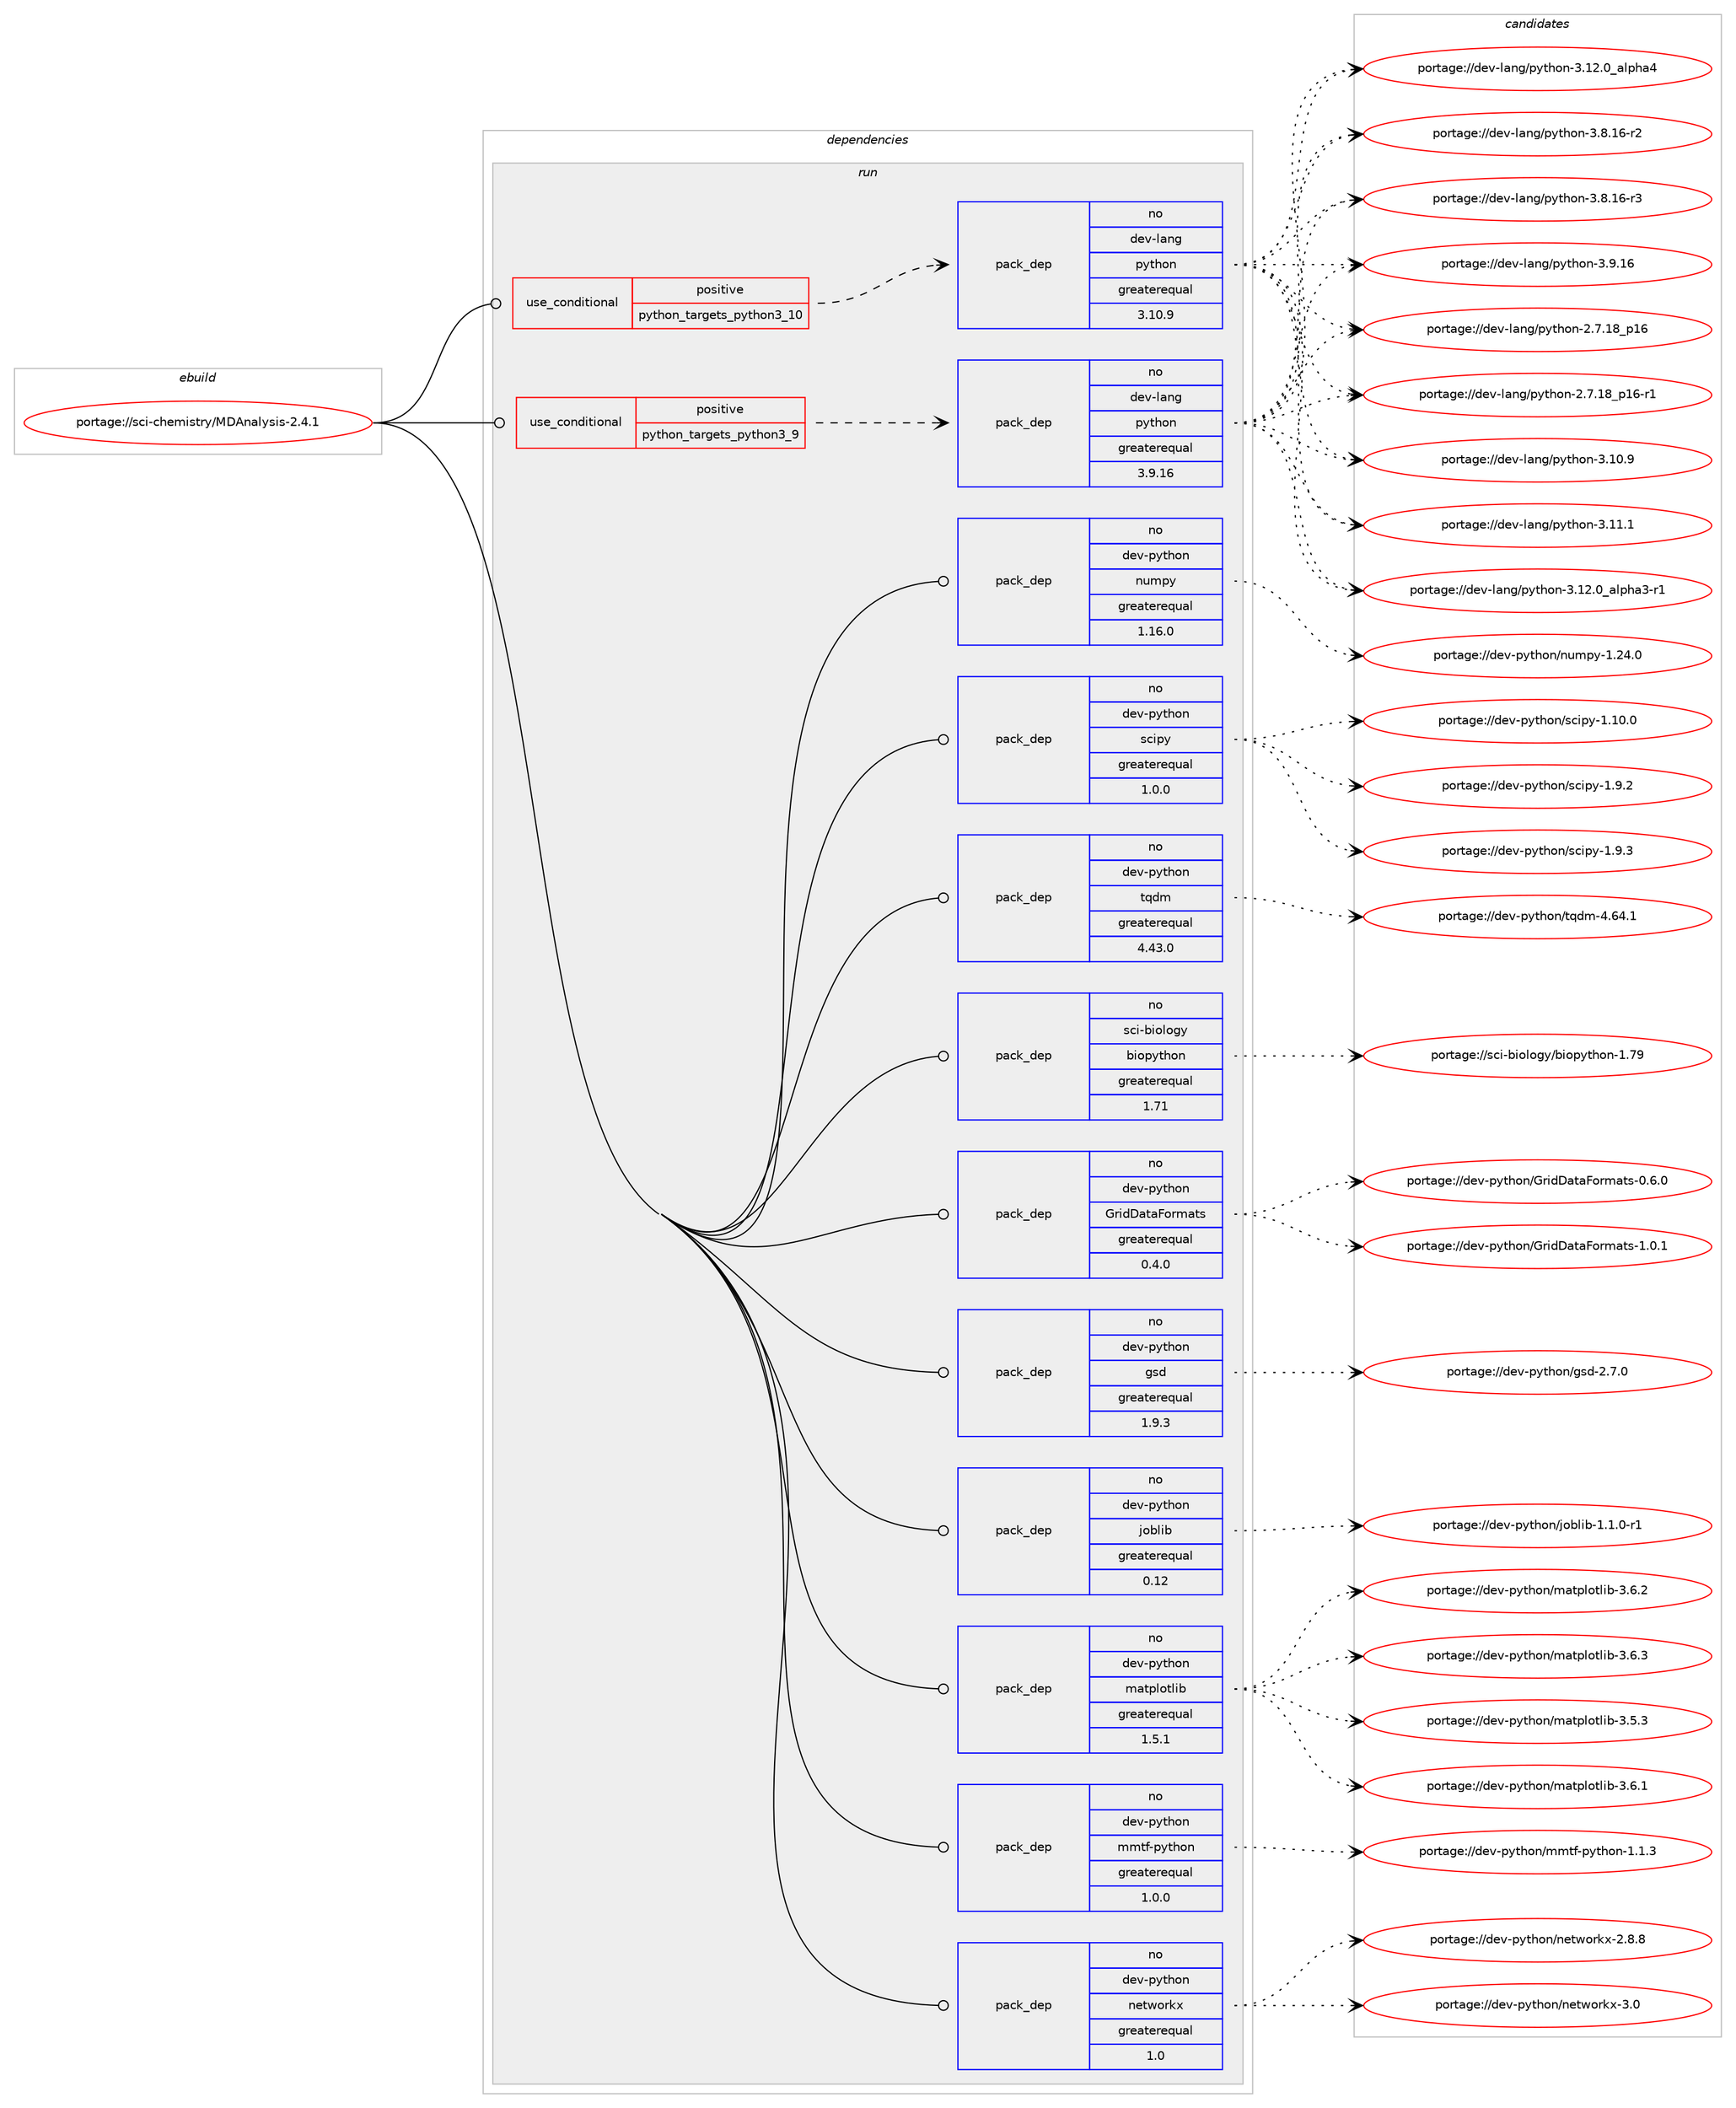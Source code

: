 digraph prolog {

# *************
# Graph options
# *************

newrank=true;
concentrate=true;
compound=true;
graph [rankdir=LR,fontname=Helvetica,fontsize=10,ranksep=1.5];#, ranksep=2.5, nodesep=0.2];
edge  [arrowhead=vee];
node  [fontname=Helvetica,fontsize=10];

# **********
# The ebuild
# **********

subgraph cluster_leftcol {
color=gray;
rank=same;
label=<<i>ebuild</i>>;
id [label="portage://sci-chemistry/MDAnalysis-2.4.1", color=red, width=4, href="../sci-chemistry/MDAnalysis-2.4.1.svg"];
}

# ****************
# The dependencies
# ****************

subgraph cluster_midcol {
color=gray;
label=<<i>dependencies</i>>;
subgraph cluster_compile {
fillcolor="#eeeeee";
style=filled;
label=<<i>compile</i>>;
}
subgraph cluster_compileandrun {
fillcolor="#eeeeee";
style=filled;
label=<<i>compile and run</i>>;
}
subgraph cluster_run {
fillcolor="#eeeeee";
style=filled;
label=<<i>run</i>>;
subgraph cond935 {
dependency1447 [label=<<TABLE BORDER="0" CELLBORDER="1" CELLSPACING="0" CELLPADDING="4"><TR><TD ROWSPAN="3" CELLPADDING="10">use_conditional</TD></TR><TR><TD>positive</TD></TR><TR><TD>python_targets_python3_10</TD></TR></TABLE>>, shape=none, color=red];
subgraph pack498 {
dependency1448 [label=<<TABLE BORDER="0" CELLBORDER="1" CELLSPACING="0" CELLPADDING="4" WIDTH="220"><TR><TD ROWSPAN="6" CELLPADDING="30">pack_dep</TD></TR><TR><TD WIDTH="110">no</TD></TR><TR><TD>dev-lang</TD></TR><TR><TD>python</TD></TR><TR><TD>greaterequal</TD></TR><TR><TD>3.10.9</TD></TR></TABLE>>, shape=none, color=blue];
}
dependency1447:e -> dependency1448:w [weight=20,style="dashed",arrowhead="vee"];
}
id:e -> dependency1447:w [weight=20,style="solid",arrowhead="odot"];
subgraph cond936 {
dependency1449 [label=<<TABLE BORDER="0" CELLBORDER="1" CELLSPACING="0" CELLPADDING="4"><TR><TD ROWSPAN="3" CELLPADDING="10">use_conditional</TD></TR><TR><TD>positive</TD></TR><TR><TD>python_targets_python3_9</TD></TR></TABLE>>, shape=none, color=red];
subgraph pack499 {
dependency1450 [label=<<TABLE BORDER="0" CELLBORDER="1" CELLSPACING="0" CELLPADDING="4" WIDTH="220"><TR><TD ROWSPAN="6" CELLPADDING="30">pack_dep</TD></TR><TR><TD WIDTH="110">no</TD></TR><TR><TD>dev-lang</TD></TR><TR><TD>python</TD></TR><TR><TD>greaterequal</TD></TR><TR><TD>3.9.16</TD></TR></TABLE>>, shape=none, color=blue];
}
dependency1449:e -> dependency1450:w [weight=20,style="dashed",arrowhead="vee"];
}
id:e -> dependency1449:w [weight=20,style="solid",arrowhead="odot"];
subgraph pack500 {
dependency1451 [label=<<TABLE BORDER="0" CELLBORDER="1" CELLSPACING="0" CELLPADDING="4" WIDTH="220"><TR><TD ROWSPAN="6" CELLPADDING="30">pack_dep</TD></TR><TR><TD WIDTH="110">no</TD></TR><TR><TD>dev-python</TD></TR><TR><TD>GridDataFormats</TD></TR><TR><TD>greaterequal</TD></TR><TR><TD>0.4.0</TD></TR></TABLE>>, shape=none, color=blue];
}
id:e -> dependency1451:w [weight=20,style="solid",arrowhead="odot"];
subgraph pack501 {
dependency1452 [label=<<TABLE BORDER="0" CELLBORDER="1" CELLSPACING="0" CELLPADDING="4" WIDTH="220"><TR><TD ROWSPAN="6" CELLPADDING="30">pack_dep</TD></TR><TR><TD WIDTH="110">no</TD></TR><TR><TD>dev-python</TD></TR><TR><TD>gsd</TD></TR><TR><TD>greaterequal</TD></TR><TR><TD>1.9.3</TD></TR></TABLE>>, shape=none, color=blue];
}
id:e -> dependency1452:w [weight=20,style="solid",arrowhead="odot"];
subgraph pack502 {
dependency1453 [label=<<TABLE BORDER="0" CELLBORDER="1" CELLSPACING="0" CELLPADDING="4" WIDTH="220"><TR><TD ROWSPAN="6" CELLPADDING="30">pack_dep</TD></TR><TR><TD WIDTH="110">no</TD></TR><TR><TD>dev-python</TD></TR><TR><TD>joblib</TD></TR><TR><TD>greaterequal</TD></TR><TR><TD>0.12</TD></TR></TABLE>>, shape=none, color=blue];
}
id:e -> dependency1453:w [weight=20,style="solid",arrowhead="odot"];
subgraph pack503 {
dependency1454 [label=<<TABLE BORDER="0" CELLBORDER="1" CELLSPACING="0" CELLPADDING="4" WIDTH="220"><TR><TD ROWSPAN="6" CELLPADDING="30">pack_dep</TD></TR><TR><TD WIDTH="110">no</TD></TR><TR><TD>dev-python</TD></TR><TR><TD>matplotlib</TD></TR><TR><TD>greaterequal</TD></TR><TR><TD>1.5.1</TD></TR></TABLE>>, shape=none, color=blue];
}
id:e -> dependency1454:w [weight=20,style="solid",arrowhead="odot"];
subgraph pack504 {
dependency1455 [label=<<TABLE BORDER="0" CELLBORDER="1" CELLSPACING="0" CELLPADDING="4" WIDTH="220"><TR><TD ROWSPAN="6" CELLPADDING="30">pack_dep</TD></TR><TR><TD WIDTH="110">no</TD></TR><TR><TD>dev-python</TD></TR><TR><TD>mmtf-python</TD></TR><TR><TD>greaterequal</TD></TR><TR><TD>1.0.0</TD></TR></TABLE>>, shape=none, color=blue];
}
id:e -> dependency1455:w [weight=20,style="solid",arrowhead="odot"];
subgraph pack505 {
dependency1456 [label=<<TABLE BORDER="0" CELLBORDER="1" CELLSPACING="0" CELLPADDING="4" WIDTH="220"><TR><TD ROWSPAN="6" CELLPADDING="30">pack_dep</TD></TR><TR><TD WIDTH="110">no</TD></TR><TR><TD>dev-python</TD></TR><TR><TD>networkx</TD></TR><TR><TD>greaterequal</TD></TR><TR><TD>1.0</TD></TR></TABLE>>, shape=none, color=blue];
}
id:e -> dependency1456:w [weight=20,style="solid",arrowhead="odot"];
subgraph pack506 {
dependency1457 [label=<<TABLE BORDER="0" CELLBORDER="1" CELLSPACING="0" CELLPADDING="4" WIDTH="220"><TR><TD ROWSPAN="6" CELLPADDING="30">pack_dep</TD></TR><TR><TD WIDTH="110">no</TD></TR><TR><TD>dev-python</TD></TR><TR><TD>numpy</TD></TR><TR><TD>greaterequal</TD></TR><TR><TD>1.16.0</TD></TR></TABLE>>, shape=none, color=blue];
}
id:e -> dependency1457:w [weight=20,style="solid",arrowhead="odot"];
subgraph pack507 {
dependency1458 [label=<<TABLE BORDER="0" CELLBORDER="1" CELLSPACING="0" CELLPADDING="4" WIDTH="220"><TR><TD ROWSPAN="6" CELLPADDING="30">pack_dep</TD></TR><TR><TD WIDTH="110">no</TD></TR><TR><TD>dev-python</TD></TR><TR><TD>scipy</TD></TR><TR><TD>greaterequal</TD></TR><TR><TD>1.0.0</TD></TR></TABLE>>, shape=none, color=blue];
}
id:e -> dependency1458:w [weight=20,style="solid",arrowhead="odot"];
# *** BEGIN UNKNOWN DEPENDENCY TYPE (TODO) ***
# id -> package_dependency(portage://sci-chemistry/MDAnalysis-2.4.1,run,no,dev-python,threadpoolctl,none,[,,],[],[use(optenable(python_targets_python3_9),negative),use(optenable(python_targets_python3_10),negative)])
# *** END UNKNOWN DEPENDENCY TYPE (TODO) ***

subgraph pack508 {
dependency1459 [label=<<TABLE BORDER="0" CELLBORDER="1" CELLSPACING="0" CELLPADDING="4" WIDTH="220"><TR><TD ROWSPAN="6" CELLPADDING="30">pack_dep</TD></TR><TR><TD WIDTH="110">no</TD></TR><TR><TD>dev-python</TD></TR><TR><TD>tqdm</TD></TR><TR><TD>greaterequal</TD></TR><TR><TD>4.43.0</TD></TR></TABLE>>, shape=none, color=blue];
}
id:e -> dependency1459:w [weight=20,style="solid",arrowhead="odot"];
subgraph pack509 {
dependency1460 [label=<<TABLE BORDER="0" CELLBORDER="1" CELLSPACING="0" CELLPADDING="4" WIDTH="220"><TR><TD ROWSPAN="6" CELLPADDING="30">pack_dep</TD></TR><TR><TD WIDTH="110">no</TD></TR><TR><TD>sci-biology</TD></TR><TR><TD>biopython</TD></TR><TR><TD>greaterequal</TD></TR><TR><TD>1.71</TD></TR></TABLE>>, shape=none, color=blue];
}
id:e -> dependency1460:w [weight=20,style="solid",arrowhead="odot"];
}
}

# **************
# The candidates
# **************

subgraph cluster_choices {
rank=same;
color=gray;
label=<<i>candidates</i>>;

subgraph choice498 {
color=black;
nodesep=1;
choice10010111845108971101034711212111610411111045504655464956951124954 [label="portage://dev-lang/python-2.7.18_p16", color=red, width=4,href="../dev-lang/python-2.7.18_p16.svg"];
choice100101118451089711010347112121116104111110455046554649569511249544511449 [label="portage://dev-lang/python-2.7.18_p16-r1", color=red, width=4,href="../dev-lang/python-2.7.18_p16-r1.svg"];
choice10010111845108971101034711212111610411111045514649484657 [label="portage://dev-lang/python-3.10.9", color=red, width=4,href="../dev-lang/python-3.10.9.svg"];
choice10010111845108971101034711212111610411111045514649494649 [label="portage://dev-lang/python-3.11.1", color=red, width=4,href="../dev-lang/python-3.11.1.svg"];
choice10010111845108971101034711212111610411111045514649504648959710811210497514511449 [label="portage://dev-lang/python-3.12.0_alpha3-r1", color=red, width=4,href="../dev-lang/python-3.12.0_alpha3-r1.svg"];
choice1001011184510897110103471121211161041111104551464950464895971081121049752 [label="portage://dev-lang/python-3.12.0_alpha4", color=red, width=4,href="../dev-lang/python-3.12.0_alpha4.svg"];
choice100101118451089711010347112121116104111110455146564649544511450 [label="portage://dev-lang/python-3.8.16-r2", color=red, width=4,href="../dev-lang/python-3.8.16-r2.svg"];
choice100101118451089711010347112121116104111110455146564649544511451 [label="portage://dev-lang/python-3.8.16-r3", color=red, width=4,href="../dev-lang/python-3.8.16-r3.svg"];
choice10010111845108971101034711212111610411111045514657464954 [label="portage://dev-lang/python-3.9.16", color=red, width=4,href="../dev-lang/python-3.9.16.svg"];
dependency1448:e -> choice10010111845108971101034711212111610411111045504655464956951124954:w [style=dotted,weight="100"];
dependency1448:e -> choice100101118451089711010347112121116104111110455046554649569511249544511449:w [style=dotted,weight="100"];
dependency1448:e -> choice10010111845108971101034711212111610411111045514649484657:w [style=dotted,weight="100"];
dependency1448:e -> choice10010111845108971101034711212111610411111045514649494649:w [style=dotted,weight="100"];
dependency1448:e -> choice10010111845108971101034711212111610411111045514649504648959710811210497514511449:w [style=dotted,weight="100"];
dependency1448:e -> choice1001011184510897110103471121211161041111104551464950464895971081121049752:w [style=dotted,weight="100"];
dependency1448:e -> choice100101118451089711010347112121116104111110455146564649544511450:w [style=dotted,weight="100"];
dependency1448:e -> choice100101118451089711010347112121116104111110455146564649544511451:w [style=dotted,weight="100"];
dependency1448:e -> choice10010111845108971101034711212111610411111045514657464954:w [style=dotted,weight="100"];
}
subgraph choice499 {
color=black;
nodesep=1;
choice10010111845108971101034711212111610411111045504655464956951124954 [label="portage://dev-lang/python-2.7.18_p16", color=red, width=4,href="../dev-lang/python-2.7.18_p16.svg"];
choice100101118451089711010347112121116104111110455046554649569511249544511449 [label="portage://dev-lang/python-2.7.18_p16-r1", color=red, width=4,href="../dev-lang/python-2.7.18_p16-r1.svg"];
choice10010111845108971101034711212111610411111045514649484657 [label="portage://dev-lang/python-3.10.9", color=red, width=4,href="../dev-lang/python-3.10.9.svg"];
choice10010111845108971101034711212111610411111045514649494649 [label="portage://dev-lang/python-3.11.1", color=red, width=4,href="../dev-lang/python-3.11.1.svg"];
choice10010111845108971101034711212111610411111045514649504648959710811210497514511449 [label="portage://dev-lang/python-3.12.0_alpha3-r1", color=red, width=4,href="../dev-lang/python-3.12.0_alpha3-r1.svg"];
choice1001011184510897110103471121211161041111104551464950464895971081121049752 [label="portage://dev-lang/python-3.12.0_alpha4", color=red, width=4,href="../dev-lang/python-3.12.0_alpha4.svg"];
choice100101118451089711010347112121116104111110455146564649544511450 [label="portage://dev-lang/python-3.8.16-r2", color=red, width=4,href="../dev-lang/python-3.8.16-r2.svg"];
choice100101118451089711010347112121116104111110455146564649544511451 [label="portage://dev-lang/python-3.8.16-r3", color=red, width=4,href="../dev-lang/python-3.8.16-r3.svg"];
choice10010111845108971101034711212111610411111045514657464954 [label="portage://dev-lang/python-3.9.16", color=red, width=4,href="../dev-lang/python-3.9.16.svg"];
dependency1450:e -> choice10010111845108971101034711212111610411111045504655464956951124954:w [style=dotted,weight="100"];
dependency1450:e -> choice100101118451089711010347112121116104111110455046554649569511249544511449:w [style=dotted,weight="100"];
dependency1450:e -> choice10010111845108971101034711212111610411111045514649484657:w [style=dotted,weight="100"];
dependency1450:e -> choice10010111845108971101034711212111610411111045514649494649:w [style=dotted,weight="100"];
dependency1450:e -> choice10010111845108971101034711212111610411111045514649504648959710811210497514511449:w [style=dotted,weight="100"];
dependency1450:e -> choice1001011184510897110103471121211161041111104551464950464895971081121049752:w [style=dotted,weight="100"];
dependency1450:e -> choice100101118451089711010347112121116104111110455146564649544511450:w [style=dotted,weight="100"];
dependency1450:e -> choice100101118451089711010347112121116104111110455146564649544511451:w [style=dotted,weight="100"];
dependency1450:e -> choice10010111845108971101034711212111610411111045514657464954:w [style=dotted,weight="100"];
}
subgraph choice500 {
color=black;
nodesep=1;
choice1001011184511212111610411111047711141051006897116977011111410997116115454846544648 [label="portage://dev-python/GridDataFormats-0.6.0", color=red, width=4,href="../dev-python/GridDataFormats-0.6.0.svg"];
choice1001011184511212111610411111047711141051006897116977011111410997116115454946484649 [label="portage://dev-python/GridDataFormats-1.0.1", color=red, width=4,href="../dev-python/GridDataFormats-1.0.1.svg"];
dependency1451:e -> choice1001011184511212111610411111047711141051006897116977011111410997116115454846544648:w [style=dotted,weight="100"];
dependency1451:e -> choice1001011184511212111610411111047711141051006897116977011111410997116115454946484649:w [style=dotted,weight="100"];
}
subgraph choice501 {
color=black;
nodesep=1;
choice1001011184511212111610411111047103115100455046554648 [label="portage://dev-python/gsd-2.7.0", color=red, width=4,href="../dev-python/gsd-2.7.0.svg"];
dependency1452:e -> choice1001011184511212111610411111047103115100455046554648:w [style=dotted,weight="100"];
}
subgraph choice502 {
color=black;
nodesep=1;
choice100101118451121211161041111104710611198108105984549464946484511449 [label="portage://dev-python/joblib-1.1.0-r1", color=red, width=4,href="../dev-python/joblib-1.1.0-r1.svg"];
dependency1453:e -> choice100101118451121211161041111104710611198108105984549464946484511449:w [style=dotted,weight="100"];
}
subgraph choice503 {
color=black;
nodesep=1;
choice10010111845112121116104111110471099711611210811111610810598455146534651 [label="portage://dev-python/matplotlib-3.5.3", color=red, width=4,href="../dev-python/matplotlib-3.5.3.svg"];
choice10010111845112121116104111110471099711611210811111610810598455146544649 [label="portage://dev-python/matplotlib-3.6.1", color=red, width=4,href="../dev-python/matplotlib-3.6.1.svg"];
choice10010111845112121116104111110471099711611210811111610810598455146544650 [label="portage://dev-python/matplotlib-3.6.2", color=red, width=4,href="../dev-python/matplotlib-3.6.2.svg"];
choice10010111845112121116104111110471099711611210811111610810598455146544651 [label="portage://dev-python/matplotlib-3.6.3", color=red, width=4,href="../dev-python/matplotlib-3.6.3.svg"];
dependency1454:e -> choice10010111845112121116104111110471099711611210811111610810598455146534651:w [style=dotted,weight="100"];
dependency1454:e -> choice10010111845112121116104111110471099711611210811111610810598455146544649:w [style=dotted,weight="100"];
dependency1454:e -> choice10010111845112121116104111110471099711611210811111610810598455146544650:w [style=dotted,weight="100"];
dependency1454:e -> choice10010111845112121116104111110471099711611210811111610810598455146544651:w [style=dotted,weight="100"];
}
subgraph choice504 {
color=black;
nodesep=1;
choice100101118451121211161041111104710910911610245112121116104111110454946494651 [label="portage://dev-python/mmtf-python-1.1.3", color=red, width=4,href="../dev-python/mmtf-python-1.1.3.svg"];
dependency1455:e -> choice100101118451121211161041111104710910911610245112121116104111110454946494651:w [style=dotted,weight="100"];
}
subgraph choice505 {
color=black;
nodesep=1;
choice1001011184511212111610411111047110101116119111114107120455046564656 [label="portage://dev-python/networkx-2.8.8", color=red, width=4,href="../dev-python/networkx-2.8.8.svg"];
choice100101118451121211161041111104711010111611911111410712045514648 [label="portage://dev-python/networkx-3.0", color=red, width=4,href="../dev-python/networkx-3.0.svg"];
dependency1456:e -> choice1001011184511212111610411111047110101116119111114107120455046564656:w [style=dotted,weight="100"];
dependency1456:e -> choice100101118451121211161041111104711010111611911111410712045514648:w [style=dotted,weight="100"];
}
subgraph choice506 {
color=black;
nodesep=1;
choice100101118451121211161041111104711011710911212145494650524648 [label="portage://dev-python/numpy-1.24.0", color=red, width=4,href="../dev-python/numpy-1.24.0.svg"];
dependency1457:e -> choice100101118451121211161041111104711011710911212145494650524648:w [style=dotted,weight="100"];
}
subgraph choice507 {
color=black;
nodesep=1;
choice10010111845112121116104111110471159910511212145494649484648 [label="portage://dev-python/scipy-1.10.0", color=red, width=4,href="../dev-python/scipy-1.10.0.svg"];
choice100101118451121211161041111104711599105112121454946574650 [label="portage://dev-python/scipy-1.9.2", color=red, width=4,href="../dev-python/scipy-1.9.2.svg"];
choice100101118451121211161041111104711599105112121454946574651 [label="portage://dev-python/scipy-1.9.3", color=red, width=4,href="../dev-python/scipy-1.9.3.svg"];
dependency1458:e -> choice10010111845112121116104111110471159910511212145494649484648:w [style=dotted,weight="100"];
dependency1458:e -> choice100101118451121211161041111104711599105112121454946574650:w [style=dotted,weight="100"];
dependency1458:e -> choice100101118451121211161041111104711599105112121454946574651:w [style=dotted,weight="100"];
}
subgraph choice508 {
color=black;
nodesep=1;
choice100101118451121211161041111104711611310010945524654524649 [label="portage://dev-python/tqdm-4.64.1", color=red, width=4,href="../dev-python/tqdm-4.64.1.svg"];
dependency1459:e -> choice100101118451121211161041111104711611310010945524654524649:w [style=dotted,weight="100"];
}
subgraph choice509 {
color=black;
nodesep=1;
choice11599105459810511110811110312147981051111121211161041111104549465557 [label="portage://sci-biology/biopython-1.79", color=red, width=4,href="../sci-biology/biopython-1.79.svg"];
dependency1460:e -> choice11599105459810511110811110312147981051111121211161041111104549465557:w [style=dotted,weight="100"];
}
}

}
